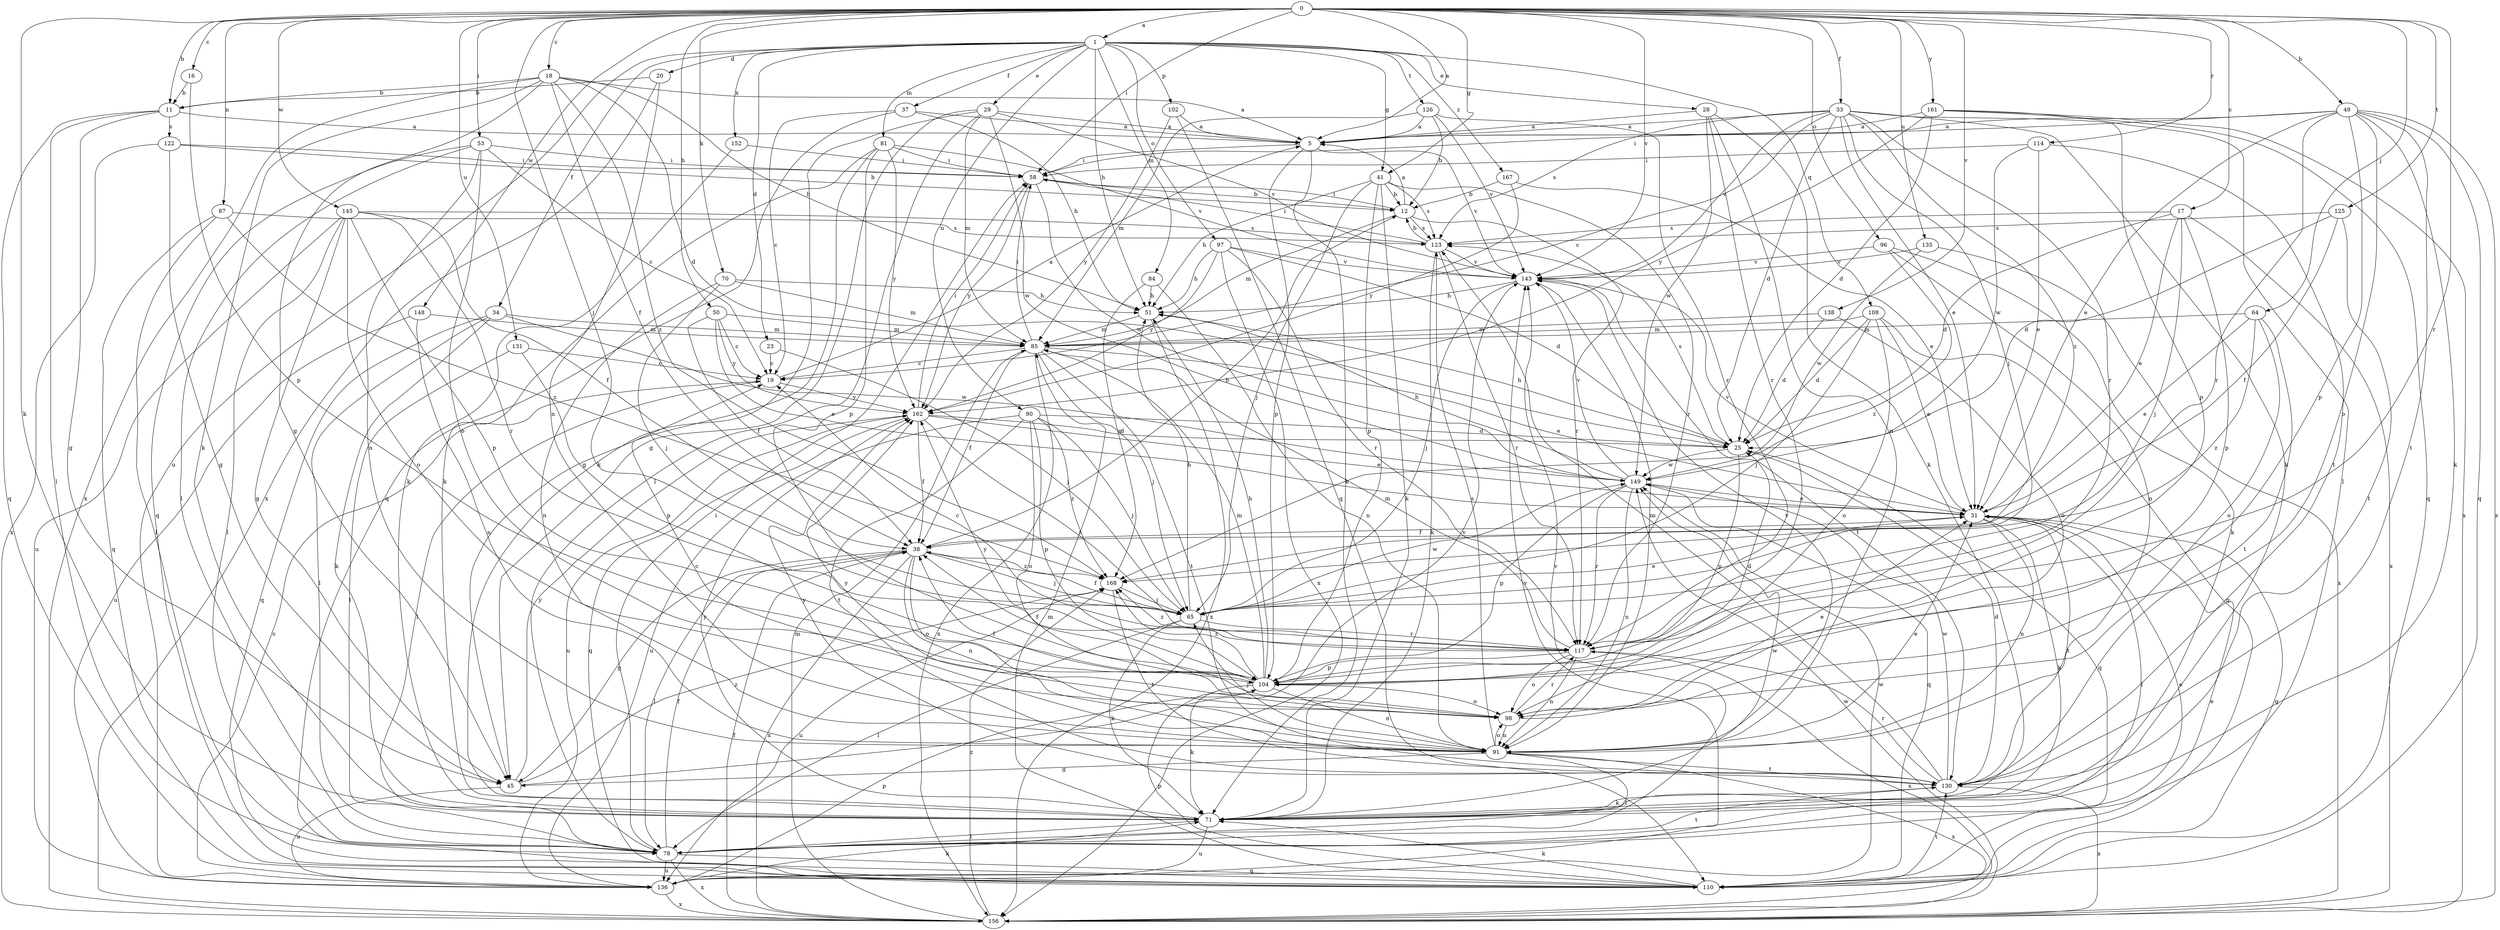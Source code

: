 strict digraph  {
0;
1;
5;
11;
12;
16;
17;
18;
19;
20;
23;
25;
28;
29;
31;
33;
34;
37;
38;
41;
45;
49;
50;
51;
53;
58;
64;
65;
70;
71;
78;
81;
84;
85;
87;
90;
91;
96;
97;
98;
102;
104;
108;
110;
114;
117;
122;
123;
125;
126;
130;
131;
135;
136;
138;
143;
145;
148;
149;
152;
156;
161;
162;
167;
168;
0 -> 1  [label=a];
0 -> 5  [label=a];
0 -> 11  [label=b];
0 -> 16  [label=c];
0 -> 17  [label=c];
0 -> 18  [label=c];
0 -> 33  [label=f];
0 -> 41  [label=g];
0 -> 49  [label=h];
0 -> 50  [label=h];
0 -> 53  [label=i];
0 -> 58  [label=i];
0 -> 64  [label=j];
0 -> 65  [label=j];
0 -> 70  [label=k];
0 -> 71  [label=k];
0 -> 87  [label=n];
0 -> 96  [label=o];
0 -> 114  [label=r];
0 -> 117  [label=r];
0 -> 125  [label=t];
0 -> 131  [label=u];
0 -> 135  [label=u];
0 -> 138  [label=v];
0 -> 143  [label=v];
0 -> 145  [label=w];
0 -> 148  [label=w];
0 -> 161  [label=y];
1 -> 20  [label=d];
1 -> 23  [label=d];
1 -> 28  [label=e];
1 -> 29  [label=e];
1 -> 34  [label=f];
1 -> 37  [label=f];
1 -> 41  [label=g];
1 -> 51  [label=h];
1 -> 81  [label=m];
1 -> 84  [label=m];
1 -> 90  [label=n];
1 -> 97  [label=o];
1 -> 102  [label=p];
1 -> 108  [label=q];
1 -> 126  [label=t];
1 -> 136  [label=u];
1 -> 152  [label=x];
1 -> 167  [label=z];
5 -> 58  [label=i];
5 -> 71  [label=k];
5 -> 104  [label=p];
5 -> 143  [label=v];
11 -> 5  [label=a];
11 -> 45  [label=g];
11 -> 78  [label=l];
11 -> 110  [label=q];
11 -> 122  [label=s];
12 -> 5  [label=a];
12 -> 58  [label=i];
12 -> 85  [label=m];
12 -> 117  [label=r];
12 -> 123  [label=s];
16 -> 11  [label=b];
16 -> 104  [label=p];
17 -> 25  [label=d];
17 -> 31  [label=e];
17 -> 65  [label=j];
17 -> 104  [label=p];
17 -> 123  [label=s];
17 -> 156  [label=x];
18 -> 5  [label=a];
18 -> 11  [label=b];
18 -> 25  [label=d];
18 -> 38  [label=f];
18 -> 45  [label=g];
18 -> 51  [label=h];
18 -> 71  [label=k];
18 -> 156  [label=x];
18 -> 168  [label=z];
19 -> 5  [label=a];
19 -> 78  [label=l];
19 -> 162  [label=y];
20 -> 11  [label=b];
20 -> 91  [label=n];
20 -> 156  [label=x];
23 -> 19  [label=c];
23 -> 65  [label=j];
25 -> 51  [label=h];
25 -> 104  [label=p];
25 -> 110  [label=q];
25 -> 123  [label=s];
25 -> 149  [label=w];
28 -> 5  [label=a];
28 -> 71  [label=k];
28 -> 91  [label=n];
28 -> 117  [label=r];
28 -> 149  [label=w];
29 -> 5  [label=a];
29 -> 45  [label=g];
29 -> 71  [label=k];
29 -> 78  [label=l];
29 -> 85  [label=m];
29 -> 143  [label=v];
29 -> 149  [label=w];
31 -> 38  [label=f];
31 -> 71  [label=k];
31 -> 78  [label=l];
31 -> 91  [label=n];
31 -> 110  [label=q];
31 -> 130  [label=t];
31 -> 143  [label=v];
33 -> 5  [label=a];
33 -> 19  [label=c];
33 -> 25  [label=d];
33 -> 31  [label=e];
33 -> 65  [label=j];
33 -> 71  [label=k];
33 -> 104  [label=p];
33 -> 117  [label=r];
33 -> 123  [label=s];
33 -> 143  [label=v];
33 -> 168  [label=z];
34 -> 71  [label=k];
34 -> 78  [label=l];
34 -> 85  [label=m];
34 -> 110  [label=q];
34 -> 149  [label=w];
37 -> 5  [label=a];
37 -> 19  [label=c];
37 -> 51  [label=h];
37 -> 110  [label=q];
38 -> 12  [label=b];
38 -> 45  [label=g];
38 -> 65  [label=j];
38 -> 78  [label=l];
38 -> 91  [label=n];
38 -> 98  [label=o];
38 -> 156  [label=x];
38 -> 168  [label=z];
41 -> 12  [label=b];
41 -> 51  [label=h];
41 -> 65  [label=j];
41 -> 71  [label=k];
41 -> 104  [label=p];
41 -> 117  [label=r];
41 -> 123  [label=s];
45 -> 136  [label=u];
45 -> 143  [label=v];
45 -> 162  [label=y];
45 -> 168  [label=z];
49 -> 5  [label=a];
49 -> 31  [label=e];
49 -> 58  [label=i];
49 -> 71  [label=k];
49 -> 98  [label=o];
49 -> 104  [label=p];
49 -> 110  [label=q];
49 -> 117  [label=r];
49 -> 130  [label=t];
49 -> 156  [label=x];
50 -> 19  [label=c];
50 -> 31  [label=e];
50 -> 38  [label=f];
50 -> 85  [label=m];
50 -> 162  [label=y];
51 -> 85  [label=m];
51 -> 156  [label=x];
53 -> 19  [label=c];
53 -> 58  [label=i];
53 -> 78  [label=l];
53 -> 91  [label=n];
53 -> 98  [label=o];
53 -> 110  [label=q];
58 -> 12  [label=b];
58 -> 149  [label=w];
58 -> 162  [label=y];
64 -> 31  [label=e];
64 -> 85  [label=m];
64 -> 98  [label=o];
64 -> 130  [label=t];
64 -> 168  [label=z];
65 -> 31  [label=e];
65 -> 38  [label=f];
65 -> 51  [label=h];
65 -> 71  [label=k];
65 -> 78  [label=l];
65 -> 117  [label=r];
65 -> 149  [label=w];
70 -> 51  [label=h];
70 -> 65  [label=j];
70 -> 85  [label=m];
70 -> 91  [label=n];
71 -> 78  [label=l];
71 -> 136  [label=u];
71 -> 149  [label=w];
71 -> 162  [label=y];
78 -> 31  [label=e];
78 -> 38  [label=f];
78 -> 58  [label=i];
78 -> 110  [label=q];
78 -> 130  [label=t];
78 -> 136  [label=u];
78 -> 143  [label=v];
78 -> 156  [label=x];
81 -> 45  [label=g];
81 -> 58  [label=i];
81 -> 71  [label=k];
81 -> 104  [label=p];
81 -> 143  [label=v];
81 -> 162  [label=y];
84 -> 51  [label=h];
84 -> 91  [label=n];
84 -> 168  [label=z];
85 -> 19  [label=c];
85 -> 31  [label=e];
85 -> 38  [label=f];
85 -> 58  [label=i];
85 -> 65  [label=j];
85 -> 130  [label=t];
85 -> 156  [label=x];
87 -> 78  [label=l];
87 -> 110  [label=q];
87 -> 123  [label=s];
87 -> 168  [label=z];
90 -> 25  [label=d];
90 -> 65  [label=j];
90 -> 98  [label=o];
90 -> 104  [label=p];
90 -> 130  [label=t];
90 -> 136  [label=u];
90 -> 168  [label=z];
91 -> 19  [label=c];
91 -> 31  [label=e];
91 -> 45  [label=g];
91 -> 65  [label=j];
91 -> 78  [label=l];
91 -> 98  [label=o];
91 -> 123  [label=s];
91 -> 130  [label=t];
91 -> 143  [label=v];
91 -> 156  [label=x];
91 -> 162  [label=y];
96 -> 71  [label=k];
96 -> 91  [label=n];
96 -> 143  [label=v];
96 -> 168  [label=z];
97 -> 25  [label=d];
97 -> 51  [label=h];
97 -> 117  [label=r];
97 -> 143  [label=v];
97 -> 156  [label=x];
97 -> 162  [label=y];
98 -> 31  [label=e];
98 -> 38  [label=f];
98 -> 91  [label=n];
98 -> 117  [label=r];
102 -> 5  [label=a];
102 -> 110  [label=q];
102 -> 162  [label=y];
104 -> 25  [label=d];
104 -> 38  [label=f];
104 -> 51  [label=h];
104 -> 71  [label=k];
104 -> 85  [label=m];
104 -> 91  [label=n];
104 -> 98  [label=o];
104 -> 162  [label=y];
104 -> 168  [label=z];
108 -> 25  [label=d];
108 -> 31  [label=e];
108 -> 65  [label=j];
108 -> 85  [label=m];
108 -> 98  [label=o];
108 -> 110  [label=q];
110 -> 31  [label=e];
110 -> 71  [label=k];
110 -> 85  [label=m];
110 -> 104  [label=p];
110 -> 130  [label=t];
114 -> 31  [label=e];
114 -> 58  [label=i];
114 -> 130  [label=t];
114 -> 149  [label=w];
117 -> 19  [label=c];
117 -> 85  [label=m];
117 -> 91  [label=n];
117 -> 98  [label=o];
117 -> 104  [label=p];
117 -> 156  [label=x];
117 -> 168  [label=z];
122 -> 12  [label=b];
122 -> 45  [label=g];
122 -> 58  [label=i];
122 -> 156  [label=x];
123 -> 12  [label=b];
123 -> 58  [label=i];
123 -> 71  [label=k];
123 -> 117  [label=r];
123 -> 143  [label=v];
125 -> 25  [label=d];
125 -> 38  [label=f];
125 -> 123  [label=s];
125 -> 130  [label=t];
126 -> 5  [label=a];
126 -> 12  [label=b];
126 -> 85  [label=m];
126 -> 117  [label=r];
126 -> 143  [label=v];
130 -> 25  [label=d];
130 -> 71  [label=k];
130 -> 117  [label=r];
130 -> 123  [label=s];
130 -> 149  [label=w];
130 -> 156  [label=x];
130 -> 162  [label=y];
131 -> 19  [label=c];
131 -> 78  [label=l];
131 -> 104  [label=p];
135 -> 143  [label=v];
135 -> 149  [label=w];
135 -> 156  [label=x];
136 -> 19  [label=c];
136 -> 71  [label=k];
136 -> 104  [label=p];
136 -> 143  [label=v];
136 -> 149  [label=w];
136 -> 156  [label=x];
138 -> 25  [label=d];
138 -> 85  [label=m];
138 -> 98  [label=o];
143 -> 51  [label=h];
143 -> 65  [label=j];
143 -> 91  [label=n];
143 -> 130  [label=t];
145 -> 38  [label=f];
145 -> 45  [label=g];
145 -> 78  [label=l];
145 -> 98  [label=o];
145 -> 104  [label=p];
145 -> 117  [label=r];
145 -> 123  [label=s];
145 -> 136  [label=u];
148 -> 85  [label=m];
148 -> 91  [label=n];
148 -> 136  [label=u];
149 -> 31  [label=e];
149 -> 51  [label=h];
149 -> 91  [label=n];
149 -> 104  [label=p];
149 -> 110  [label=q];
149 -> 117  [label=r];
149 -> 143  [label=v];
152 -> 58  [label=i];
152 -> 71  [label=k];
156 -> 38  [label=f];
156 -> 85  [label=m];
156 -> 149  [label=w];
156 -> 168  [label=z];
161 -> 5  [label=a];
161 -> 25  [label=d];
161 -> 78  [label=l];
161 -> 110  [label=q];
161 -> 156  [label=x];
161 -> 162  [label=y];
162 -> 25  [label=d];
162 -> 31  [label=e];
162 -> 38  [label=f];
162 -> 58  [label=i];
162 -> 110  [label=q];
162 -> 117  [label=r];
162 -> 136  [label=u];
167 -> 12  [label=b];
167 -> 31  [label=e];
167 -> 162  [label=y];
168 -> 65  [label=j];
168 -> 130  [label=t];
168 -> 136  [label=u];
}
